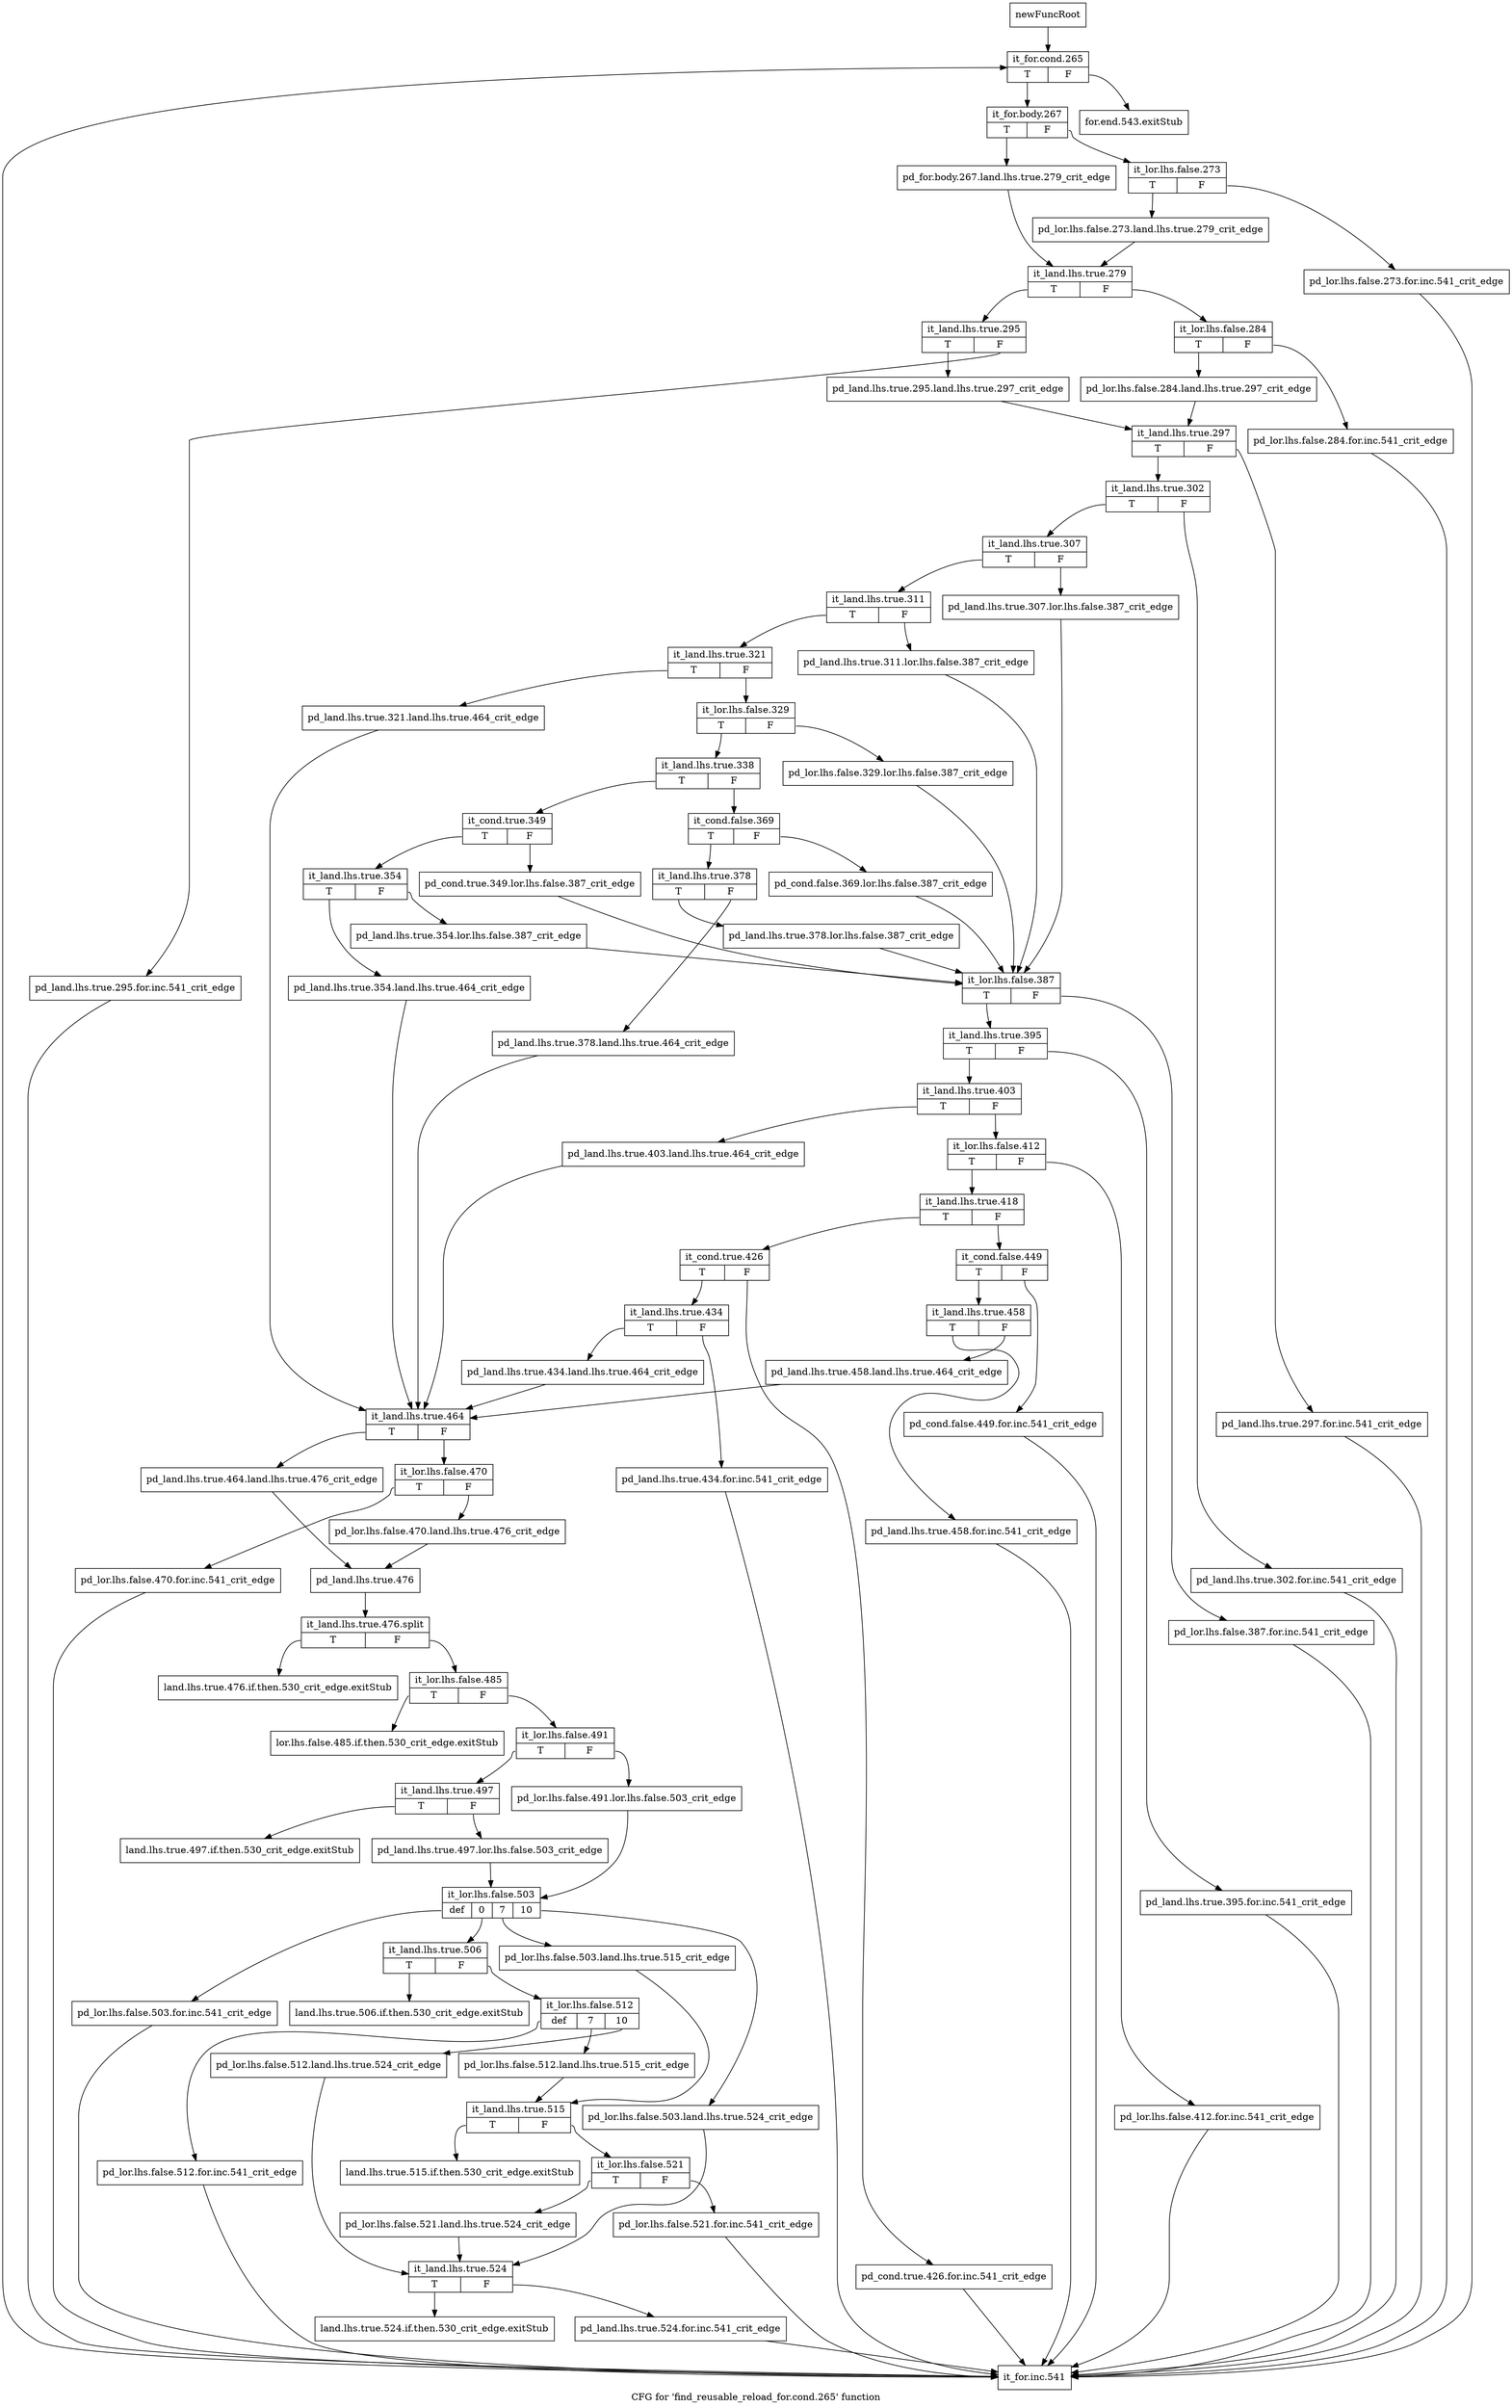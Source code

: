 digraph "CFG for 'find_reusable_reload_for.cond.265' function" {
	label="CFG for 'find_reusable_reload_for.cond.265' function";

	Node0xbce9e20 [shape=record,label="{newFuncRoot}"];
	Node0xbce9e20 -> Node0xbcea0a0;
	Node0xbce9e70 [shape=record,label="{for.end.543.exitStub}"];
	Node0xbce9ec0 [shape=record,label="{land.lhs.true.476.if.then.530_crit_edge.exitStub}"];
	Node0xbce9f10 [shape=record,label="{lor.lhs.false.485.if.then.530_crit_edge.exitStub}"];
	Node0xbce9f60 [shape=record,label="{land.lhs.true.497.if.then.530_crit_edge.exitStub}"];
	Node0xbce9fb0 [shape=record,label="{land.lhs.true.506.if.then.530_crit_edge.exitStub}"];
	Node0xbcea000 [shape=record,label="{land.lhs.true.515.if.then.530_crit_edge.exitStub}"];
	Node0xbcea050 [shape=record,label="{land.lhs.true.524.if.then.530_crit_edge.exitStub}"];
	Node0xbcea0a0 [shape=record,label="{it_for.cond.265|{<s0>T|<s1>F}}"];
	Node0xbcea0a0:s0 -> Node0xbcea0f0;
	Node0xbcea0a0:s1 -> Node0xbce9e70;
	Node0xbcea0f0 [shape=record,label="{it_for.body.267|{<s0>T|<s1>F}}"];
	Node0xbcea0f0:s0 -> Node0xbcea230;
	Node0xbcea0f0:s1 -> Node0xbcea140;
	Node0xbcea140 [shape=record,label="{it_lor.lhs.false.273|{<s0>T|<s1>F}}"];
	Node0xbcea140:s0 -> Node0xbcea1e0;
	Node0xbcea140:s1 -> Node0xbcea190;
	Node0xbcea190 [shape=record,label="{pd_lor.lhs.false.273.for.inc.541_crit_edge}"];
	Node0xbcea190 -> Node0xbceb9f0;
	Node0xbcea1e0 [shape=record,label="{pd_lor.lhs.false.273.land.lhs.true.279_crit_edge}"];
	Node0xbcea1e0 -> Node0xbcea280;
	Node0xbcea230 [shape=record,label="{pd_for.body.267.land.lhs.true.279_crit_edge}"];
	Node0xbcea230 -> Node0xbcea280;
	Node0xbcea280 [shape=record,label="{it_land.lhs.true.279|{<s0>T|<s1>F}}"];
	Node0xbcea280:s0 -> Node0xbcea3c0;
	Node0xbcea280:s1 -> Node0xbcea2d0;
	Node0xbcea2d0 [shape=record,label="{it_lor.lhs.false.284|{<s0>T|<s1>F}}"];
	Node0xbcea2d0:s0 -> Node0xbcea370;
	Node0xbcea2d0:s1 -> Node0xbcea320;
	Node0xbcea320 [shape=record,label="{pd_lor.lhs.false.284.for.inc.541_crit_edge}"];
	Node0xbcea320 -> Node0xbceb9f0;
	Node0xbcea370 [shape=record,label="{pd_lor.lhs.false.284.land.lhs.true.297_crit_edge}"];
	Node0xbcea370 -> Node0xbcea4b0;
	Node0xbcea3c0 [shape=record,label="{it_land.lhs.true.295|{<s0>T|<s1>F}}"];
	Node0xbcea3c0:s0 -> Node0xbcea460;
	Node0xbcea3c0:s1 -> Node0xbcea410;
	Node0xbcea410 [shape=record,label="{pd_land.lhs.true.295.for.inc.541_crit_edge}"];
	Node0xbcea410 -> Node0xbceb9f0;
	Node0xbcea460 [shape=record,label="{pd_land.lhs.true.295.land.lhs.true.297_crit_edge}"];
	Node0xbcea460 -> Node0xbcea4b0;
	Node0xbcea4b0 [shape=record,label="{it_land.lhs.true.297|{<s0>T|<s1>F}}"];
	Node0xbcea4b0:s0 -> Node0xbcea550;
	Node0xbcea4b0:s1 -> Node0xbcea500;
	Node0xbcea500 [shape=record,label="{pd_land.lhs.true.297.for.inc.541_crit_edge}"];
	Node0xbcea500 -> Node0xbceb9f0;
	Node0xbcea550 [shape=record,label="{it_land.lhs.true.302|{<s0>T|<s1>F}}"];
	Node0xbcea550:s0 -> Node0xbcea5f0;
	Node0xbcea550:s1 -> Node0xbcea5a0;
	Node0xbcea5a0 [shape=record,label="{pd_land.lhs.true.302.for.inc.541_crit_edge}"];
	Node0xbcea5a0 -> Node0xbceb9f0;
	Node0xbcea5f0 [shape=record,label="{it_land.lhs.true.307|{<s0>T|<s1>F}}"];
	Node0xbcea5f0:s0 -> Node0xbcea690;
	Node0xbcea5f0:s1 -> Node0xbcea640;
	Node0xbcea640 [shape=record,label="{pd_land.lhs.true.307.lor.lhs.false.387_crit_edge}"];
	Node0xbcea640 -> Node0xbceab40;
	Node0xbcea690 [shape=record,label="{it_land.lhs.true.311|{<s0>T|<s1>F}}"];
	Node0xbcea690:s0 -> Node0xbcea730;
	Node0xbcea690:s1 -> Node0xbcea6e0;
	Node0xbcea6e0 [shape=record,label="{pd_land.lhs.true.311.lor.lhs.false.387_crit_edge}"];
	Node0xbcea6e0 -> Node0xbceab40;
	Node0xbcea730 [shape=record,label="{it_land.lhs.true.321|{<s0>T|<s1>F}}"];
	Node0xbcea730:s0 -> Node0xbceb180;
	Node0xbcea730:s1 -> Node0xbcea780;
	Node0xbcea780 [shape=record,label="{it_lor.lhs.false.329|{<s0>T|<s1>F}}"];
	Node0xbcea780:s0 -> Node0xbcea820;
	Node0xbcea780:s1 -> Node0xbcea7d0;
	Node0xbcea7d0 [shape=record,label="{pd_lor.lhs.false.329.lor.lhs.false.387_crit_edge}"];
	Node0xbcea7d0 -> Node0xbceab40;
	Node0xbcea820 [shape=record,label="{it_land.lhs.true.338|{<s0>T|<s1>F}}"];
	Node0xbcea820:s0 -> Node0xbceaa00;
	Node0xbcea820:s1 -> Node0xbcea870;
	Node0xbcea870 [shape=record,label="{it_cond.false.369|{<s0>T|<s1>F}}"];
	Node0xbcea870:s0 -> Node0xbcea910;
	Node0xbcea870:s1 -> Node0xbcea8c0;
	Node0xbcea8c0 [shape=record,label="{pd_cond.false.369.lor.lhs.false.387_crit_edge}"];
	Node0xbcea8c0 -> Node0xbceab40;
	Node0xbcea910 [shape=record,label="{it_land.lhs.true.378|{<s0>T|<s1>F}}"];
	Node0xbcea910:s0 -> Node0xbcea9b0;
	Node0xbcea910:s1 -> Node0xbcea960;
	Node0xbcea960 [shape=record,label="{pd_land.lhs.true.378.land.lhs.true.464_crit_edge}"];
	Node0xbcea960 -> Node0xbceb1d0;
	Node0xbcea9b0 [shape=record,label="{pd_land.lhs.true.378.lor.lhs.false.387_crit_edge}"];
	Node0xbcea9b0 -> Node0xbceab40;
	Node0xbceaa00 [shape=record,label="{it_cond.true.349|{<s0>T|<s1>F}}"];
	Node0xbceaa00:s0 -> Node0xbceaaa0;
	Node0xbceaa00:s1 -> Node0xbceaa50;
	Node0xbceaa50 [shape=record,label="{pd_cond.true.349.lor.lhs.false.387_crit_edge}"];
	Node0xbceaa50 -> Node0xbceab40;
	Node0xbceaaa0 [shape=record,label="{it_land.lhs.true.354|{<s0>T|<s1>F}}"];
	Node0xbceaaa0:s0 -> Node0xbceb130;
	Node0xbceaaa0:s1 -> Node0xbceaaf0;
	Node0xbceaaf0 [shape=record,label="{pd_land.lhs.true.354.lor.lhs.false.387_crit_edge}"];
	Node0xbceaaf0 -> Node0xbceab40;
	Node0xbceab40 [shape=record,label="{it_lor.lhs.false.387|{<s0>T|<s1>F}}"];
	Node0xbceab40:s0 -> Node0xbceabe0;
	Node0xbceab40:s1 -> Node0xbceab90;
	Node0xbceab90 [shape=record,label="{pd_lor.lhs.false.387.for.inc.541_crit_edge}"];
	Node0xbceab90 -> Node0xbceb9f0;
	Node0xbceabe0 [shape=record,label="{it_land.lhs.true.395|{<s0>T|<s1>F}}"];
	Node0xbceabe0:s0 -> Node0xbceac80;
	Node0xbceabe0:s1 -> Node0xbceac30;
	Node0xbceac30 [shape=record,label="{pd_land.lhs.true.395.for.inc.541_crit_edge}"];
	Node0xbceac30 -> Node0xbceb9f0;
	Node0xbceac80 [shape=record,label="{it_land.lhs.true.403|{<s0>T|<s1>F}}"];
	Node0xbceac80:s0 -> Node0xbceb0e0;
	Node0xbceac80:s1 -> Node0xbceacd0;
	Node0xbceacd0 [shape=record,label="{it_lor.lhs.false.412|{<s0>T|<s1>F}}"];
	Node0xbceacd0:s0 -> Node0xbcead70;
	Node0xbceacd0:s1 -> Node0xbcead20;
	Node0xbcead20 [shape=record,label="{pd_lor.lhs.false.412.for.inc.541_crit_edge}"];
	Node0xbcead20 -> Node0xbceb9f0;
	Node0xbcead70 [shape=record,label="{it_land.lhs.true.418|{<s0>T|<s1>F}}"];
	Node0xbcead70:s0 -> Node0xbceaf50;
	Node0xbcead70:s1 -> Node0xbceadc0;
	Node0xbceadc0 [shape=record,label="{it_cond.false.449|{<s0>T|<s1>F}}"];
	Node0xbceadc0:s0 -> Node0xbceae60;
	Node0xbceadc0:s1 -> Node0xbceae10;
	Node0xbceae10 [shape=record,label="{pd_cond.false.449.for.inc.541_crit_edge}"];
	Node0xbceae10 -> Node0xbceb9f0;
	Node0xbceae60 [shape=record,label="{it_land.lhs.true.458|{<s0>T|<s1>F}}"];
	Node0xbceae60:s0 -> Node0xbceaf00;
	Node0xbceae60:s1 -> Node0xbceaeb0;
	Node0xbceaeb0 [shape=record,label="{pd_land.lhs.true.458.land.lhs.true.464_crit_edge}"];
	Node0xbceaeb0 -> Node0xbceb1d0;
	Node0xbceaf00 [shape=record,label="{pd_land.lhs.true.458.for.inc.541_crit_edge}"];
	Node0xbceaf00 -> Node0xbceb9f0;
	Node0xbceaf50 [shape=record,label="{it_cond.true.426|{<s0>T|<s1>F}}"];
	Node0xbceaf50:s0 -> Node0xbceaff0;
	Node0xbceaf50:s1 -> Node0xbceafa0;
	Node0xbceafa0 [shape=record,label="{pd_cond.true.426.for.inc.541_crit_edge}"];
	Node0xbceafa0 -> Node0xbceb9f0;
	Node0xbceaff0 [shape=record,label="{it_land.lhs.true.434|{<s0>T|<s1>F}}"];
	Node0xbceaff0:s0 -> Node0xbceb090;
	Node0xbceaff0:s1 -> Node0xbceb040;
	Node0xbceb040 [shape=record,label="{pd_land.lhs.true.434.for.inc.541_crit_edge}"];
	Node0xbceb040 -> Node0xbceb9f0;
	Node0xbceb090 [shape=record,label="{pd_land.lhs.true.434.land.lhs.true.464_crit_edge}"];
	Node0xbceb090 -> Node0xbceb1d0;
	Node0xbceb0e0 [shape=record,label="{pd_land.lhs.true.403.land.lhs.true.464_crit_edge}"];
	Node0xbceb0e0 -> Node0xbceb1d0;
	Node0xbceb130 [shape=record,label="{pd_land.lhs.true.354.land.lhs.true.464_crit_edge}"];
	Node0xbceb130 -> Node0xbceb1d0;
	Node0xbceb180 [shape=record,label="{pd_land.lhs.true.321.land.lhs.true.464_crit_edge}"];
	Node0xbceb180 -> Node0xbceb1d0;
	Node0xbceb1d0 [shape=record,label="{it_land.lhs.true.464|{<s0>T|<s1>F}}"];
	Node0xbceb1d0:s0 -> Node0xbceb310;
	Node0xbceb1d0:s1 -> Node0xbceb220;
	Node0xbceb220 [shape=record,label="{it_lor.lhs.false.470|{<s0>T|<s1>F}}"];
	Node0xbceb220:s0 -> Node0xbceb2c0;
	Node0xbceb220:s1 -> Node0xbceb270;
	Node0xbceb270 [shape=record,label="{pd_lor.lhs.false.470.land.lhs.true.476_crit_edge}"];
	Node0xbceb270 -> Node0xbceb360;
	Node0xbceb2c0 [shape=record,label="{pd_lor.lhs.false.470.for.inc.541_crit_edge}"];
	Node0xbceb2c0 -> Node0xbceb9f0;
	Node0xbceb310 [shape=record,label="{pd_land.lhs.true.464.land.lhs.true.476_crit_edge}"];
	Node0xbceb310 -> Node0xbceb360;
	Node0xbceb360 [shape=record,label="{pd_land.lhs.true.476}"];
	Node0xbceb360 -> Node0xfab07b0;
	Node0xfab07b0 [shape=record,label="{it_land.lhs.true.476.split|{<s0>T|<s1>F}}"];
	Node0xfab07b0:s0 -> Node0xbce9ec0;
	Node0xfab07b0:s1 -> Node0xbceb3b0;
	Node0xbceb3b0 [shape=record,label="{it_lor.lhs.false.485|{<s0>T|<s1>F}}"];
	Node0xbceb3b0:s0 -> Node0xbce9f10;
	Node0xbceb3b0:s1 -> Node0xbceb400;
	Node0xbceb400 [shape=record,label="{it_lor.lhs.false.491|{<s0>T|<s1>F}}"];
	Node0xbceb400:s0 -> Node0xbceb4a0;
	Node0xbceb400:s1 -> Node0xbceb450;
	Node0xbceb450 [shape=record,label="{pd_lor.lhs.false.491.lor.lhs.false.503_crit_edge}"];
	Node0xbceb450 -> Node0xbceb540;
	Node0xbceb4a0 [shape=record,label="{it_land.lhs.true.497|{<s0>T|<s1>F}}"];
	Node0xbceb4a0:s0 -> Node0xbce9f60;
	Node0xbceb4a0:s1 -> Node0xbceb4f0;
	Node0xbceb4f0 [shape=record,label="{pd_land.lhs.true.497.lor.lhs.false.503_crit_edge}"];
	Node0xbceb4f0 -> Node0xbceb540;
	Node0xbceb540 [shape=record,label="{it_lor.lhs.false.503|{<s0>def|<s1>0|<s2>7|<s3>10}}"];
	Node0xbceb540:s0 -> Node0xbceb9a0;
	Node0xbceb540:s1 -> Node0xbceb630;
	Node0xbceb540:s2 -> Node0xbceb5e0;
	Node0xbceb540:s3 -> Node0xbceb590;
	Node0xbceb590 [shape=record,label="{pd_lor.lhs.false.503.land.lhs.true.524_crit_edge}"];
	Node0xbceb590 -> Node0xbceb8b0;
	Node0xbceb5e0 [shape=record,label="{pd_lor.lhs.false.503.land.lhs.true.515_crit_edge}"];
	Node0xbceb5e0 -> Node0xbceb770;
	Node0xbceb630 [shape=record,label="{it_land.lhs.true.506|{<s0>T|<s1>F}}"];
	Node0xbceb630:s0 -> Node0xbce9fb0;
	Node0xbceb630:s1 -> Node0xbceb680;
	Node0xbceb680 [shape=record,label="{it_lor.lhs.false.512|{<s0>def|<s1>7|<s2>10}}"];
	Node0xbceb680:s0 -> Node0xbceb950;
	Node0xbceb680:s1 -> Node0xbceb720;
	Node0xbceb680:s2 -> Node0xbceb6d0;
	Node0xbceb6d0 [shape=record,label="{pd_lor.lhs.false.512.land.lhs.true.524_crit_edge}"];
	Node0xbceb6d0 -> Node0xbceb8b0;
	Node0xbceb720 [shape=record,label="{pd_lor.lhs.false.512.land.lhs.true.515_crit_edge}"];
	Node0xbceb720 -> Node0xbceb770;
	Node0xbceb770 [shape=record,label="{it_land.lhs.true.515|{<s0>T|<s1>F}}"];
	Node0xbceb770:s0 -> Node0xbcea000;
	Node0xbceb770:s1 -> Node0xbceb7c0;
	Node0xbceb7c0 [shape=record,label="{it_lor.lhs.false.521|{<s0>T|<s1>F}}"];
	Node0xbceb7c0:s0 -> Node0xbceb860;
	Node0xbceb7c0:s1 -> Node0xbceb810;
	Node0xbceb810 [shape=record,label="{pd_lor.lhs.false.521.for.inc.541_crit_edge}"];
	Node0xbceb810 -> Node0xbceb9f0;
	Node0xbceb860 [shape=record,label="{pd_lor.lhs.false.521.land.lhs.true.524_crit_edge}"];
	Node0xbceb860 -> Node0xbceb8b0;
	Node0xbceb8b0 [shape=record,label="{it_land.lhs.true.524|{<s0>T|<s1>F}}"];
	Node0xbceb8b0:s0 -> Node0xbcea050;
	Node0xbceb8b0:s1 -> Node0xbceb900;
	Node0xbceb900 [shape=record,label="{pd_land.lhs.true.524.for.inc.541_crit_edge}"];
	Node0xbceb900 -> Node0xbceb9f0;
	Node0xbceb950 [shape=record,label="{pd_lor.lhs.false.512.for.inc.541_crit_edge}"];
	Node0xbceb950 -> Node0xbceb9f0;
	Node0xbceb9a0 [shape=record,label="{pd_lor.lhs.false.503.for.inc.541_crit_edge}"];
	Node0xbceb9a0 -> Node0xbceb9f0;
	Node0xbceb9f0 [shape=record,label="{it_for.inc.541}"];
	Node0xbceb9f0 -> Node0xbcea0a0;
}
